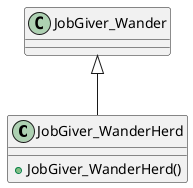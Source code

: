 @startuml
class JobGiver_WanderHerd {
    + JobGiver_WanderHerd()
}
JobGiver_Wander <|-- JobGiver_WanderHerd
@enduml
